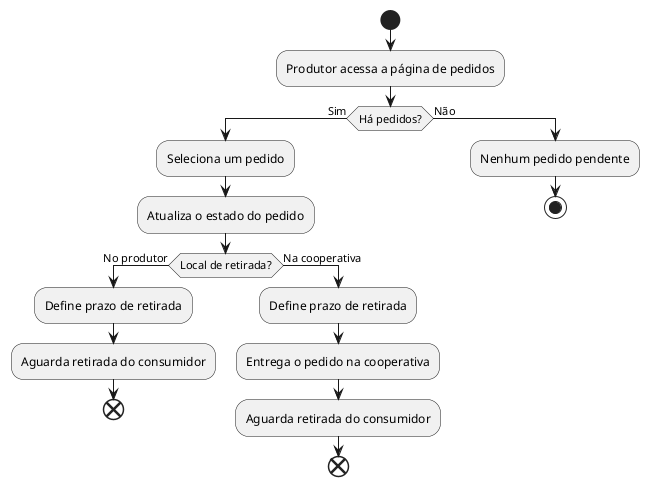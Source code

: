 @startuml
start
:Produtor acessa a página de pedidos;
if (Há pedidos?) then (Sim)
  :Seleciona um pedido;
  :Atualiza o estado do pedido;
  if (Local de retirada?) then (No produtor)
    :Define prazo de retirada;
    :Aguarda retirada do consumidor;
    end
  else (Na cooperativa)
    :Define prazo de retirada;
    :Entrega o pedido na cooperativa;
    :Aguarda retirada do consumidor;
    end
  endif
else (Não)
  :Nenhum pedido pendente;
  stop
endif
@enduml